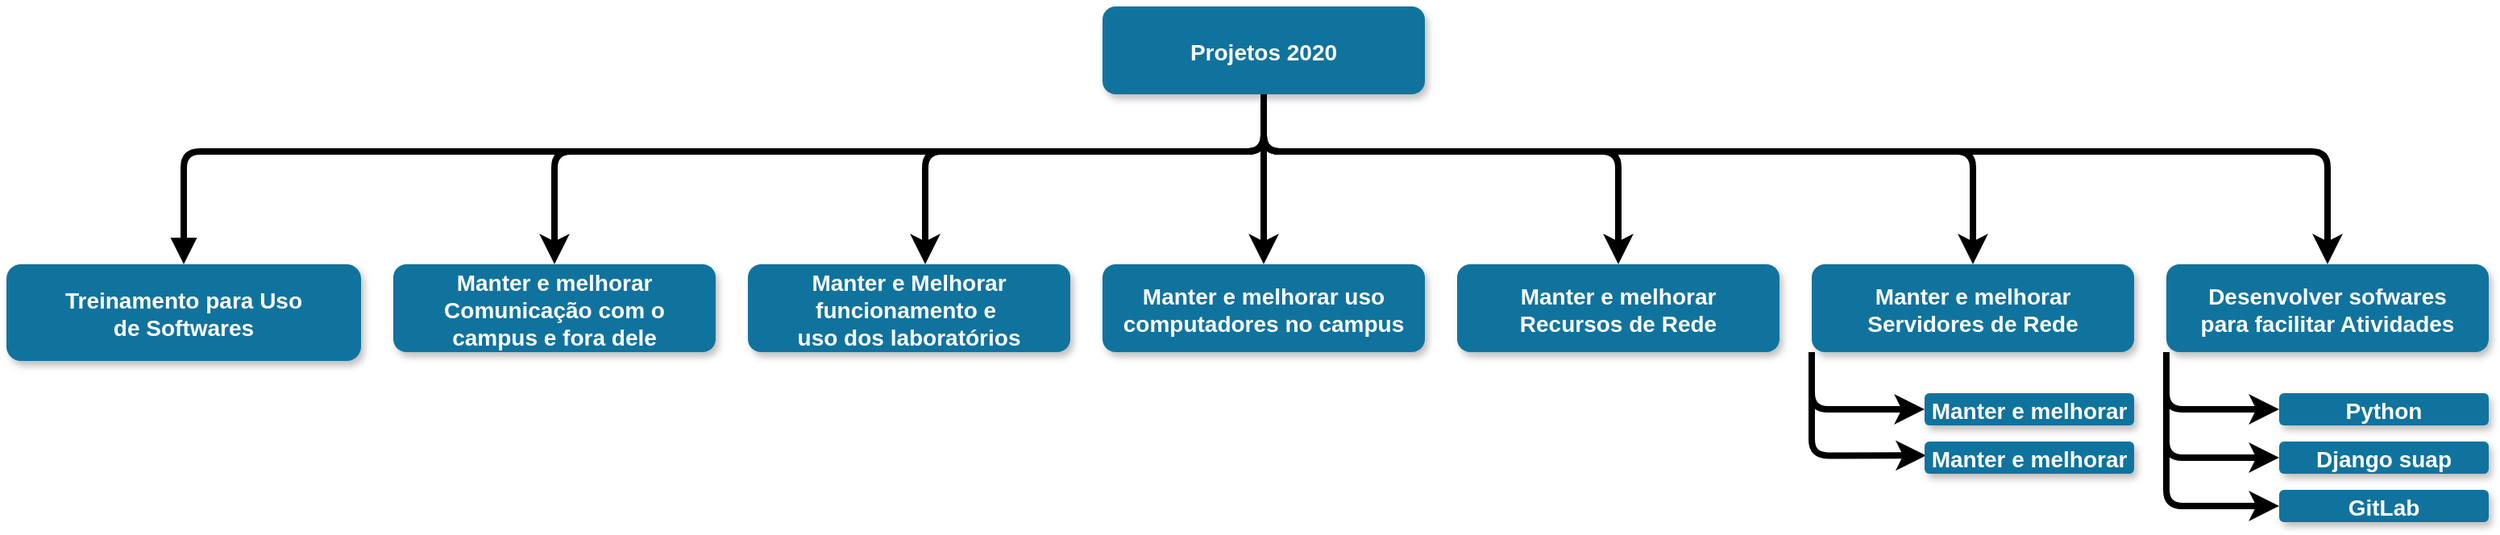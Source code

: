 <mxfile version="12.5.8" type="github"><diagram name="Page-1" id="97916047-d0de-89f5-080d-49f4d83e522f"><mxGraphModel dx="813" dy="459" grid="1" gridSize="10" guides="1" tooltips="1" connect="1" arrows="1" fold="1" page="1" pageScale="1.5" pageWidth="1169" pageHeight="827" background="#ffffff" math="0" shadow="0"><root><mxCell id="0"/><mxCell id="1" parent="0"/><mxCell id="klppDvef-sCUTHyQ_EOI-57" value="" style="edgeStyle=orthogonalEdgeStyle;rounded=1;orthogonalLoop=1;jettySize=auto;html=1;strokeWidth=4;strokeColor=#000000;" edge="1" parent="1" source="2" target="klppDvef-sCUTHyQ_EOI-56"><mxGeometry relative="1" as="geometry"><Array as="points"><mxPoint x="810" y="290"/><mxPoint x="370" y="290"/></Array></mxGeometry></mxCell><mxCell id="klppDvef-sCUTHyQ_EOI-60" value="" style="edgeStyle=orthogonalEdgeStyle;rounded=1;orthogonalLoop=1;jettySize=auto;html=1;strokeColor=#000000;strokeWidth=4;" edge="1" parent="1" source="2" target="klppDvef-sCUTHyQ_EOI-59"><mxGeometry relative="1" as="geometry"><Array as="points"><mxPoint x="810" y="290"/><mxPoint x="600" y="290"/></Array></mxGeometry></mxCell><mxCell id="klppDvef-sCUTHyQ_EOI-62" value="" style="edgeStyle=orthogonalEdgeStyle;rounded=1;orthogonalLoop=1;jettySize=auto;html=1;strokeColor=#000000;strokeWidth=4;" edge="1" parent="1" source="2" target="klppDvef-sCUTHyQ_EOI-61"><mxGeometry relative="1" as="geometry"/></mxCell><mxCell id="klppDvef-sCUTHyQ_EOI-64" value="" style="edgeStyle=orthogonalEdgeStyle;rounded=1;orthogonalLoop=1;jettySize=auto;html=1;strokeColor=#000000;strokeWidth=4;" edge="1" parent="1" source="2" target="klppDvef-sCUTHyQ_EOI-63"><mxGeometry relative="1" as="geometry"><Array as="points"><mxPoint x="810" y="290"/><mxPoint x="1030" y="290"/></Array></mxGeometry></mxCell><mxCell id="klppDvef-sCUTHyQ_EOI-66" value="" style="edgeStyle=orthogonalEdgeStyle;rounded=1;orthogonalLoop=1;jettySize=auto;html=1;strokeColor=#000000;strokeWidth=4;" edge="1" parent="1" source="2" target="klppDvef-sCUTHyQ_EOI-65"><mxGeometry relative="1" as="geometry"><Array as="points"><mxPoint x="810" y="290"/><mxPoint x="1250" y="290"/></Array></mxGeometry></mxCell><mxCell id="klppDvef-sCUTHyQ_EOI-68" value="" style="edgeStyle=orthogonalEdgeStyle;rounded=1;orthogonalLoop=1;jettySize=auto;html=1;strokeColor=#000000;strokeWidth=4;" edge="1" parent="1" source="2" target="klppDvef-sCUTHyQ_EOI-67"><mxGeometry relative="1" as="geometry"><Array as="points"><mxPoint x="810" y="290"/><mxPoint x="1470" y="290"/></Array></mxGeometry></mxCell><mxCell id="2" value="Projetos 2020" style="rounded=1;fillColor=#10739E;strokeColor=none;shadow=1;gradientColor=none;fontStyle=1;fontColor=#FFFFFF;fontSize=14;" parent="1" vertex="1"><mxGeometry x="710" y="200" width="200" height="54.5" as="geometry"/></mxCell><mxCell id="klppDvef-sCUTHyQ_EOI-70" value="" style="edgeStyle=orthogonalEdgeStyle;rounded=1;orthogonalLoop=1;jettySize=auto;html=1;strokeColor=#000000;strokeWidth=4;" edge="1" parent="1" target="klppDvef-sCUTHyQ_EOI-69"><mxGeometry relative="1" as="geometry"><mxPoint x="1370" y="415" as="sourcePoint"/><Array as="points"><mxPoint x="1370" y="480"/></Array></mxGeometry></mxCell><mxCell id="klppDvef-sCUTHyQ_EOI-72" value="" style="edgeStyle=orthogonalEdgeStyle;rounded=1;orthogonalLoop=1;jettySize=auto;html=1;strokeColor=#000000;strokeWidth=4;exitX=0;exitY=1;exitDx=0;exitDy=0;entryX=0;entryY=0.5;entryDx=0;entryDy=0;" edge="1" parent="1" source="klppDvef-sCUTHyQ_EOI-67" target="klppDvef-sCUTHyQ_EOI-71"><mxGeometry relative="1" as="geometry"><mxPoint x="1420" y="450" as="targetPoint"/><Array as="points"><mxPoint x="1370" y="450"/></Array></mxGeometry></mxCell><mxCell id="klppDvef-sCUTHyQ_EOI-76" value="" style="edgeStyle=orthogonalEdgeStyle;rounded=1;orthogonalLoop=1;jettySize=auto;html=1;strokeColor=#000000;strokeWidth=4;exitX=0;exitY=1;exitDx=0;exitDy=0;entryX=0;entryY=0.5;entryDx=0;entryDy=0;" edge="1" parent="1" source="klppDvef-sCUTHyQ_EOI-67" target="klppDvef-sCUTHyQ_EOI-75"><mxGeometry relative="1" as="geometry"><Array as="points"><mxPoint x="1370" y="510"/></Array></mxGeometry></mxCell><mxCell id="klppDvef-sCUTHyQ_EOI-67" value="Desenvolver sofwares&#10;para facilitar Atividades" style="rounded=1;fillColor=#10739E;strokeColor=none;shadow=1;gradientColor=none;fontStyle=1;fontColor=#FFFFFF;fontSize=14;" vertex="1" parent="1"><mxGeometry x="1370" y="360" width="200" height="54.5" as="geometry"/></mxCell><mxCell id="klppDvef-sCUTHyQ_EOI-75" value="GitLab" style="rounded=1;fillColor=#10739E;strokeColor=none;shadow=1;gradientColor=none;fontStyle=1;fontColor=#FFFFFF;fontSize=14;" vertex="1" parent="1"><mxGeometry x="1440" y="500" width="130" height="20" as="geometry"/></mxCell><mxCell id="klppDvef-sCUTHyQ_EOI-71" value="Python" style="rounded=1;fillColor=#10739E;strokeColor=none;shadow=1;gradientColor=none;fontStyle=1;fontColor=#FFFFFF;fontSize=14;" vertex="1" parent="1"><mxGeometry x="1440" y="440" width="130" height="20" as="geometry"/></mxCell><mxCell id="klppDvef-sCUTHyQ_EOI-69" value="Django suap" style="rounded=1;fillColor=#10739E;strokeColor=none;shadow=1;gradientColor=none;fontStyle=1;fontColor=#FFFFFF;fontSize=14;" vertex="1" parent="1"><mxGeometry x="1440" y="470" width="130" height="20" as="geometry"/></mxCell><mxCell id="klppDvef-sCUTHyQ_EOI-78" value="" style="edgeStyle=orthogonalEdgeStyle;rounded=1;orthogonalLoop=1;jettySize=auto;html=1;strokeColor=#000000;strokeWidth=4;exitX=0;exitY=1;exitDx=0;exitDy=0;entryX=0;entryY=0.5;entryDx=0;entryDy=0;" edge="1" parent="1" source="klppDvef-sCUTHyQ_EOI-65" target="klppDvef-sCUTHyQ_EOI-81"><mxGeometry relative="1" as="geometry"><mxPoint x="1150" y="510" as="targetPoint"/></mxGeometry></mxCell><mxCell id="klppDvef-sCUTHyQ_EOI-82" value="" style="edgeStyle=orthogonalEdgeStyle;rounded=1;orthogonalLoop=1;jettySize=auto;html=1;strokeColor=#000000;strokeWidth=4;entryX=0.007;entryY=0.434;entryDx=0;entryDy=0;entryPerimeter=0;" edge="1" parent="1" target="klppDvef-sCUTHyQ_EOI-77"><mxGeometry relative="1" as="geometry"><mxPoint x="1150" y="415" as="sourcePoint"/><Array as="points"><mxPoint x="1150" y="479"/></Array></mxGeometry></mxCell><mxCell id="klppDvef-sCUTHyQ_EOI-65" value="Manter e melhorar&#10;Servidores de Rede" style="rounded=1;fillColor=#10739E;strokeColor=none;shadow=1;gradientColor=none;fontStyle=1;fontColor=#FFFFFF;fontSize=14;" vertex="1" parent="1"><mxGeometry x="1150" y="360" width="200" height="54.5" as="geometry"/></mxCell><mxCell id="klppDvef-sCUTHyQ_EOI-81" value="Manter e melhorar" style="rounded=1;fillColor=#10739E;strokeColor=none;shadow=1;gradientColor=none;fontStyle=1;fontColor=#FFFFFF;fontSize=14;" vertex="1" parent="1"><mxGeometry x="1220" y="440" width="130" height="20" as="geometry"/></mxCell><mxCell id="klppDvef-sCUTHyQ_EOI-77" value="Manter e melhorar" style="rounded=1;fillColor=#10739E;strokeColor=none;shadow=1;gradientColor=none;fontStyle=1;fontColor=#FFFFFF;fontSize=14;" vertex="1" parent="1"><mxGeometry x="1220" y="470" width="130" height="20" as="geometry"/></mxCell><mxCell id="klppDvef-sCUTHyQ_EOI-63" value="Manter e melhorar&#10;Recursos de Rede" style="rounded=1;fillColor=#10739E;strokeColor=none;shadow=1;gradientColor=none;fontStyle=1;fontColor=#FFFFFF;fontSize=14;" vertex="1" parent="1"><mxGeometry x="930" y="360" width="200" height="54.5" as="geometry"/></mxCell><mxCell id="klppDvef-sCUTHyQ_EOI-61" value="Manter e melhorar uso &#10;computadores no campus" style="rounded=1;fillColor=#10739E;strokeColor=none;shadow=1;gradientColor=none;fontStyle=1;fontColor=#FFFFFF;fontSize=14;" vertex="1" parent="1"><mxGeometry x="710" y="360" width="200" height="54.5" as="geometry"/></mxCell><mxCell id="klppDvef-sCUTHyQ_EOI-59" value="Manter e Melhorar &#10;funcionamento e &#10;uso dos laboratórios" style="rounded=1;fillColor=#10739E;strokeColor=none;shadow=1;gradientColor=none;fontStyle=1;fontColor=#FFFFFF;fontSize=14;" vertex="1" parent="1"><mxGeometry x="490" y="360" width="200" height="54.5" as="geometry"/></mxCell><mxCell id="klppDvef-sCUTHyQ_EOI-56" value="Manter e melhorar &#10;Comunicação com o &#10;campus e fora dele" style="rounded=1;fillColor=#10739E;strokeColor=none;shadow=1;gradientColor=none;fontStyle=1;fontColor=#FFFFFF;fontSize=14;" vertex="1" parent="1"><mxGeometry x="270" y="360" width="200" height="54.5" as="geometry"/></mxCell><mxCell id="3" value="Treinamento para Uso &#10;de Softwares" style="rounded=1;fillColor=#10739E;strokeColor=none;shadow=1;gradientColor=none;fontStyle=1;fontColor=#FFFFFF;fontSize=14;" parent="1" vertex="1"><mxGeometry x="30" y="360" width="220" height="60" as="geometry"/></mxCell><mxCell id="29" value="" style="edgeStyle=elbowEdgeStyle;elbow=vertical;strokeWidth=4;endArrow=block;endFill=1;fontStyle=1;strokeColor=#000000;entryX=0.5;entryY=0;entryDx=0;entryDy=0;" parent="1" source="2" target="3" edge="1"><mxGeometry x="22" y="165.5" width="100" height="100" as="geometry"><mxPoint x="22" y="265.5" as="sourcePoint"/><mxPoint x="140" y="340" as="targetPoint"/><Array as="points"><mxPoint x="570" y="290"/></Array></mxGeometry></mxCell></root></mxGraphModel></diagram></mxfile>